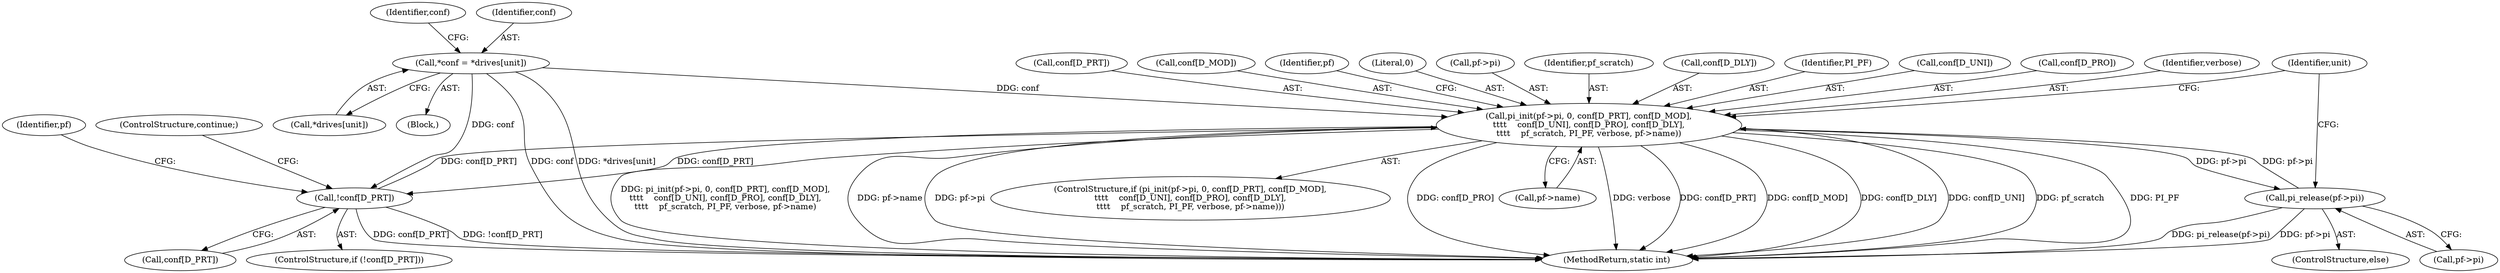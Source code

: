 digraph "0_linux_58ccd2d31e502c37e108b285bf3d343eb00c235b@array" {
"1000211" [label="(Call,pi_init(pf->pi, 0, conf[D_PRT], conf[D_MOD],\n\t\t\t\t    conf[D_UNI], conf[D_PRO], conf[D_DLY],\n\t\t\t\t    pf_scratch, PI_PF, verbose, pf->name))"];
"1000255" [label="(Call,pi_release(pf->pi))"];
"1000211" [label="(Call,pi_init(pf->pi, 0, conf[D_PRT], conf[D_MOD],\n\t\t\t\t    conf[D_UNI], conf[D_PRO], conf[D_DLY],\n\t\t\t\t    pf_scratch, PI_PF, verbose, pf->name))"];
"1000205" [label="(Call,!conf[D_PRT])"];
"1000198" [label="(Call,*conf = *drives[unit])"];
"1000210" [label="(ControlStructure,if (pi_init(pf->pi, 0, conf[D_PRT], conf[D_MOD],\n\t\t\t\t    conf[D_UNI], conf[D_PRO], conf[D_DLY],\n\t\t\t\t    pf_scratch, PI_PF, verbose, pf->name)))"];
"1000200" [label="(Call,*drives[unit])"];
"1000228" [label="(Call,conf[D_DLY])"];
"1000232" [label="(Identifier,PI_PF)"];
"1000222" [label="(Call,conf[D_UNI])"];
"1000225" [label="(Call,conf[D_PRO])"];
"1000256" [label="(Call,pf->pi)"];
"1000213" [label="(Identifier,pf)"];
"1000233" [label="(Identifier,verbose)"];
"1000206" [label="(Call,conf[D_PRT])"];
"1000207" [label="(Identifier,conf)"];
"1000255" [label="(Call,pi_release(pf->pi))"];
"1000204" [label="(ControlStructure,if (!conf[D_PRT]))"];
"1000216" [label="(Call,conf[D_PRT])"];
"1000205" [label="(Call,!conf[D_PRT])"];
"1000199" [label="(Identifier,conf)"];
"1000219" [label="(Call,conf[D_MOD])"];
"1000209" [label="(ControlStructure,continue;)"];
"1000193" [label="(Identifier,unit)"];
"1000254" [label="(ControlStructure,else)"];
"1000241" [label="(Identifier,pf)"];
"1000215" [label="(Literal,0)"];
"1000211" [label="(Call,pi_init(pf->pi, 0, conf[D_PRT], conf[D_MOD],\n\t\t\t\t    conf[D_UNI], conf[D_PRO], conf[D_DLY],\n\t\t\t\t    pf_scratch, PI_PF, verbose, pf->name))"];
"1000196" [label="(Block,)"];
"1000212" [label="(Call,pf->pi)"];
"1000234" [label="(Call,pf->name)"];
"1000316" [label="(MethodReturn,static int)"];
"1000198" [label="(Call,*conf = *drives[unit])"];
"1000231" [label="(Identifier,pf_scratch)"];
"1000211" -> "1000210"  [label="AST: "];
"1000211" -> "1000234"  [label="CFG: "];
"1000212" -> "1000211"  [label="AST: "];
"1000215" -> "1000211"  [label="AST: "];
"1000216" -> "1000211"  [label="AST: "];
"1000219" -> "1000211"  [label="AST: "];
"1000222" -> "1000211"  [label="AST: "];
"1000225" -> "1000211"  [label="AST: "];
"1000228" -> "1000211"  [label="AST: "];
"1000231" -> "1000211"  [label="AST: "];
"1000232" -> "1000211"  [label="AST: "];
"1000233" -> "1000211"  [label="AST: "];
"1000234" -> "1000211"  [label="AST: "];
"1000241" -> "1000211"  [label="CFG: "];
"1000193" -> "1000211"  [label="CFG: "];
"1000211" -> "1000316"  [label="DDG: pf->pi"];
"1000211" -> "1000316"  [label="DDG: conf[D_PRO]"];
"1000211" -> "1000316"  [label="DDG: verbose"];
"1000211" -> "1000316"  [label="DDG: conf[D_PRT]"];
"1000211" -> "1000316"  [label="DDG: conf[D_MOD]"];
"1000211" -> "1000316"  [label="DDG: conf[D_DLY]"];
"1000211" -> "1000316"  [label="DDG: conf[D_UNI]"];
"1000211" -> "1000316"  [label="DDG: pf_scratch"];
"1000211" -> "1000316"  [label="DDG: PI_PF"];
"1000211" -> "1000316"  [label="DDG: pi_init(pf->pi, 0, conf[D_PRT], conf[D_MOD],\n\t\t\t\t    conf[D_UNI], conf[D_PRO], conf[D_DLY],\n\t\t\t\t    pf_scratch, PI_PF, verbose, pf->name)"];
"1000211" -> "1000316"  [label="DDG: pf->name"];
"1000211" -> "1000205"  [label="DDG: conf[D_PRT]"];
"1000255" -> "1000211"  [label="DDG: pf->pi"];
"1000205" -> "1000211"  [label="DDG: conf[D_PRT]"];
"1000198" -> "1000211"  [label="DDG: conf"];
"1000211" -> "1000255"  [label="DDG: pf->pi"];
"1000255" -> "1000254"  [label="AST: "];
"1000255" -> "1000256"  [label="CFG: "];
"1000256" -> "1000255"  [label="AST: "];
"1000193" -> "1000255"  [label="CFG: "];
"1000255" -> "1000316"  [label="DDG: pi_release(pf->pi)"];
"1000255" -> "1000316"  [label="DDG: pf->pi"];
"1000205" -> "1000204"  [label="AST: "];
"1000205" -> "1000206"  [label="CFG: "];
"1000206" -> "1000205"  [label="AST: "];
"1000209" -> "1000205"  [label="CFG: "];
"1000213" -> "1000205"  [label="CFG: "];
"1000205" -> "1000316"  [label="DDG: conf[D_PRT]"];
"1000205" -> "1000316"  [label="DDG: !conf[D_PRT]"];
"1000198" -> "1000205"  [label="DDG: conf"];
"1000198" -> "1000196"  [label="AST: "];
"1000198" -> "1000200"  [label="CFG: "];
"1000199" -> "1000198"  [label="AST: "];
"1000200" -> "1000198"  [label="AST: "];
"1000207" -> "1000198"  [label="CFG: "];
"1000198" -> "1000316"  [label="DDG: *drives[unit]"];
"1000198" -> "1000316"  [label="DDG: conf"];
}
